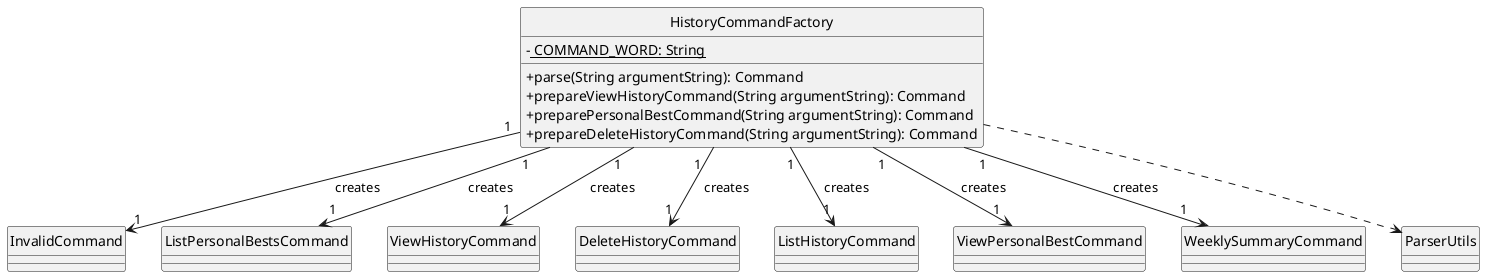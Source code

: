 @startuml
skinparam classAttributeIconSize 0
hide circle

class HistoryCommandFactory {
  - <u> COMMAND_WORD: String

  + parse(String argumentString): Command
  + prepareViewHistoryCommand(String argumentString): Command
  + preparePersonalBestCommand(String argumentString): Command
  + prepareDeleteHistoryCommand(String argumentString): Command
}

HistoryCommandFactory "1" --> "1" InvalidCommand : "  creates"
HistoryCommandFactory "1" --> "1" ListPersonalBestsCommand : "  creates"
HistoryCommandFactory "1" --> "1" ViewHistoryCommand : "  creates"
HistoryCommandFactory "1  " --> "1" DeleteHistoryCommand : "  creates"
HistoryCommandFactory "1" --> "1" ListHistoryCommand : "  creates"
HistoryCommandFactory "1" --> "1" ViewPersonalBestCommand : "  creates"
HistoryCommandFactory "1" --> "1" WeeklySummaryCommand : "  creates"

HistoryCommandFactory ..> ParserUtils

@enduml
